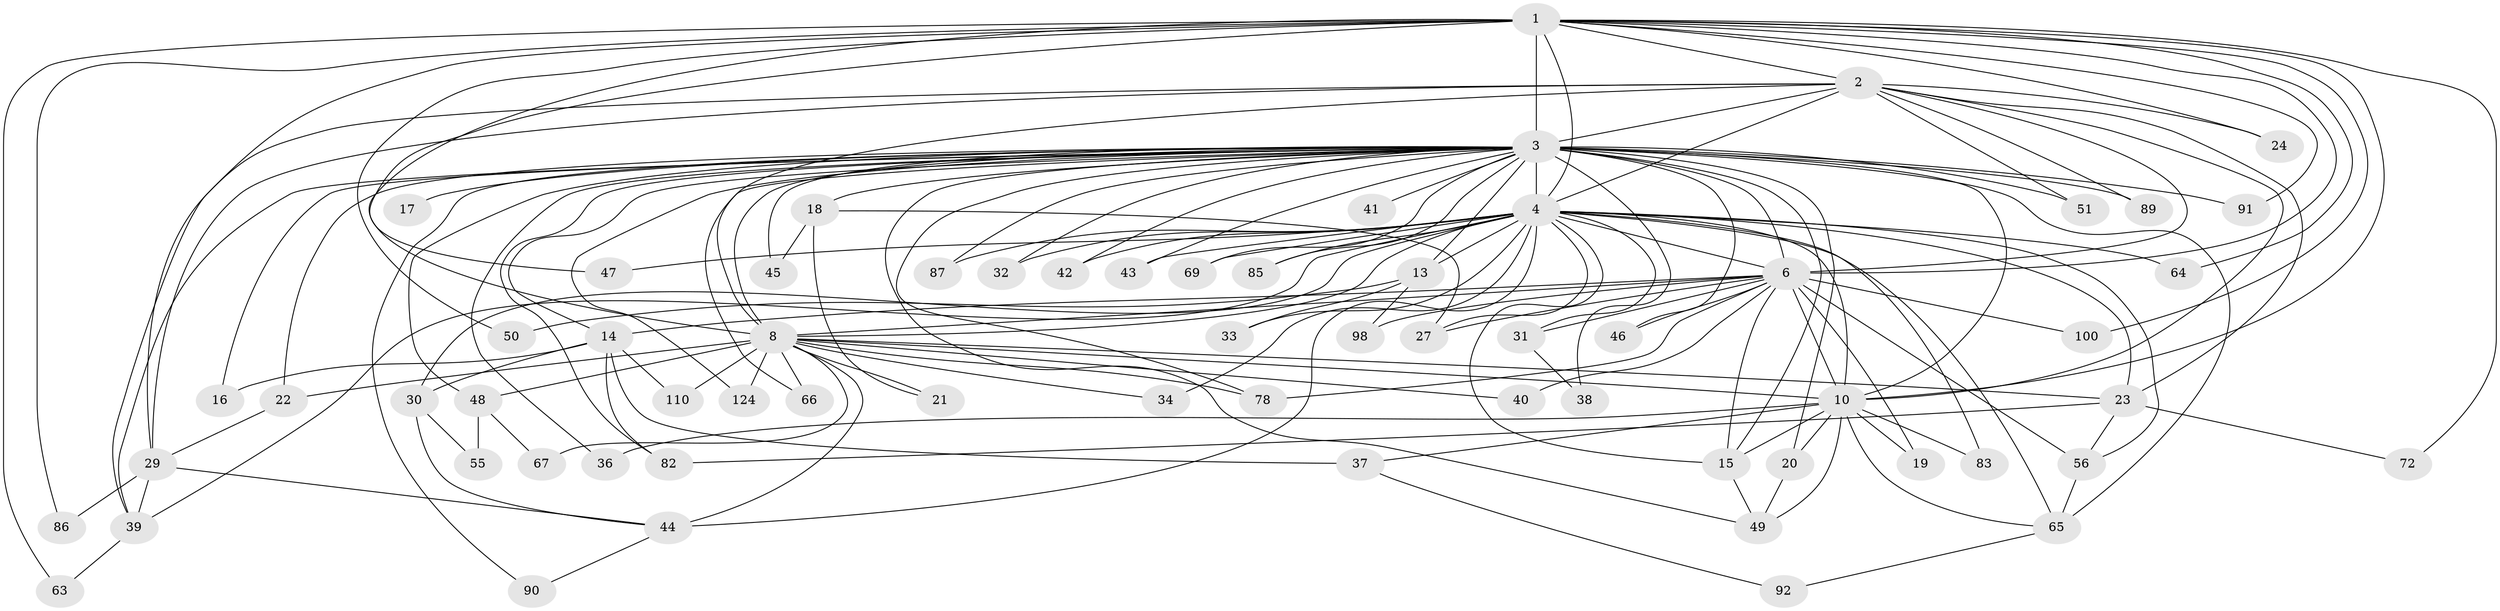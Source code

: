 // original degree distribution, {21: 0.007692307692307693, 18: 0.007692307692307693, 17: 0.007692307692307693, 30: 0.007692307692307693, 31: 0.007692307692307693, 28: 0.007692307692307693, 26: 0.007692307692307693, 24: 0.007692307692307693, 25: 0.007692307692307693, 27: 0.007692307692307693, 4: 0.09230769230769231, 3: 0.15384615384615385, 5: 0.03076923076923077, 7: 0.023076923076923078, 2: 0.6, 6: 0.023076923076923078}
// Generated by graph-tools (version 1.1) at 2025/13/03/09/25 04:13:48]
// undirected, 65 vertices, 150 edges
graph export_dot {
graph [start="1"]
  node [color=gray90,style=filled];
  1;
  2 [super="+53+121"];
  3 [super="+70+5+7"];
  4 [super="+84+114+118+106+80+95+75+9+68"];
  6 [super="+12+77"];
  8;
  10 [super="+28+123+52+26"];
  13;
  14;
  15 [super="+25"];
  16;
  17;
  18 [super="+112"];
  19;
  20;
  21;
  22;
  23;
  24;
  27 [super="+109"];
  29 [super="+94+101+99"];
  30 [super="+35"];
  31;
  32;
  33;
  34 [super="+102"];
  36;
  37;
  38;
  39 [super="+57+59"];
  40;
  41;
  42 [super="+105"];
  43;
  44 [super="+61"];
  45;
  46;
  47 [super="+88"];
  48;
  49 [super="+108+58"];
  50 [super="+60"];
  51;
  55;
  56 [super="+62+76"];
  63;
  64 [super="+117"];
  65 [super="+126"];
  66;
  67;
  69;
  72;
  78 [super="+107"];
  82 [super="+122"];
  83;
  85;
  86;
  87;
  89;
  90;
  91;
  92;
  98;
  100;
  110;
  124;
  1 -- 2;
  1 -- 3 [weight=3];
  1 -- 4 [weight=2];
  1 -- 6;
  1 -- 8;
  1 -- 10;
  1 -- 24;
  1 -- 29 [weight=2];
  1 -- 47;
  1 -- 50 [weight=2];
  1 -- 63;
  1 -- 64;
  1 -- 72;
  1 -- 86;
  1 -- 91;
  1 -- 100;
  2 -- 3 [weight=3];
  2 -- 4 [weight=2];
  2 -- 6 [weight=4];
  2 -- 8;
  2 -- 10;
  2 -- 23;
  2 -- 24;
  2 -- 51;
  2 -- 89;
  2 -- 29;
  2 -- 39;
  3 -- 4 [weight=11];
  3 -- 6 [weight=4];
  3 -- 8 [weight=4];
  3 -- 10 [weight=7];
  3 -- 14;
  3 -- 16;
  3 -- 22;
  3 -- 32;
  3 -- 46;
  3 -- 66;
  3 -- 69 [weight=2];
  3 -- 13;
  3 -- 78;
  3 -- 15;
  3 -- 18 [weight=3];
  3 -- 82 [weight=2];
  3 -- 20;
  3 -- 87;
  3 -- 89;
  3 -- 90;
  3 -- 91;
  3 -- 43;
  3 -- 48;
  3 -- 51;
  3 -- 65 [weight=2];
  3 -- 17;
  3 -- 85;
  3 -- 36;
  3 -- 38;
  3 -- 39;
  3 -- 41;
  3 -- 42;
  3 -- 45;
  3 -- 49;
  3 -- 124;
  4 -- 6 [weight=5];
  4 -- 8 [weight=3];
  4 -- 10 [weight=5];
  4 -- 30 [weight=2];
  4 -- 34 [weight=2];
  4 -- 42 [weight=2];
  4 -- 47 [weight=2];
  4 -- 64 [weight=2];
  4 -- 65;
  4 -- 69;
  4 -- 85;
  4 -- 44 [weight=2];
  4 -- 15;
  4 -- 31 [weight=2];
  4 -- 87;
  4 -- 39 [weight=2];
  4 -- 13;
  4 -- 83;
  4 -- 27;
  4 -- 32;
  4 -- 33;
  4 -- 43;
  4 -- 56;
  4 -- 23;
  6 -- 8;
  6 -- 10;
  6 -- 14;
  6 -- 19;
  6 -- 27;
  6 -- 31;
  6 -- 40;
  6 -- 46;
  6 -- 56 [weight=2];
  6 -- 78 [weight=2];
  6 -- 98;
  6 -- 100;
  6 -- 15;
  8 -- 10 [weight=2];
  8 -- 21;
  8 -- 22;
  8 -- 23;
  8 -- 40;
  8 -- 44;
  8 -- 48;
  8 -- 66;
  8 -- 67;
  8 -- 78;
  8 -- 110;
  8 -- 124;
  8 -- 34;
  10 -- 15;
  10 -- 19;
  10 -- 20;
  10 -- 36;
  10 -- 37;
  10 -- 49;
  10 -- 65;
  10 -- 83;
  13 -- 33;
  13 -- 50;
  13 -- 98;
  14 -- 16;
  14 -- 30;
  14 -- 37;
  14 -- 110;
  14 -- 82;
  15 -- 49;
  18 -- 21;
  18 -- 27;
  18 -- 45;
  20 -- 49;
  22 -- 29;
  23 -- 56;
  23 -- 72;
  23 -- 82;
  29 -- 86;
  29 -- 44;
  29 -- 39;
  30 -- 55;
  30 -- 44;
  31 -- 38;
  37 -- 92;
  39 -- 63;
  44 -- 90;
  48 -- 55;
  48 -- 67;
  56 -- 65;
  65 -- 92;
}
